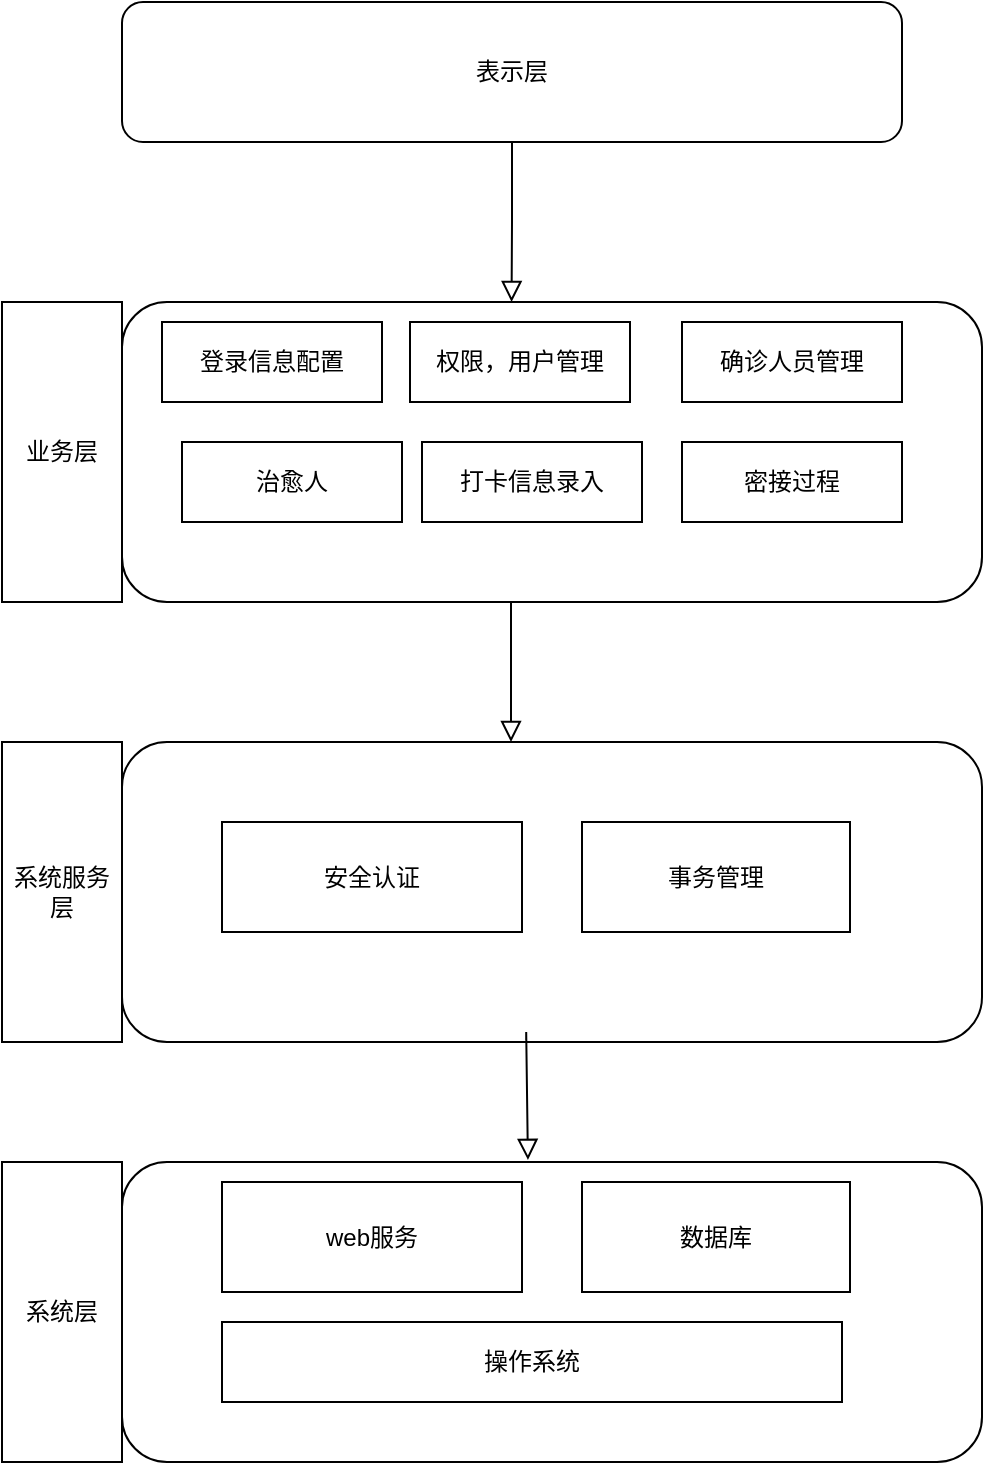 <mxfile version="15.8.2" type="github">
  <diagram id="C5RBs43oDa-KdzZeNtuy" name="Page-1">
    <mxGraphModel dx="1422" dy="772" grid="1" gridSize="10" guides="1" tooltips="1" connect="1" arrows="1" fold="1" page="1" pageScale="1" pageWidth="827" pageHeight="1169" math="0" shadow="0">
      <root>
        <mxCell id="WIyWlLk6GJQsqaUBKTNV-0" />
        <mxCell id="WIyWlLk6GJQsqaUBKTNV-1" parent="WIyWlLk6GJQsqaUBKTNV-0" />
        <mxCell id="WIyWlLk6GJQsqaUBKTNV-3" value="表示层" style="rounded=1;whiteSpace=wrap;html=1;fontSize=12;glass=0;strokeWidth=1;shadow=0;" parent="WIyWlLk6GJQsqaUBKTNV-1" vertex="1">
          <mxGeometry x="160" y="80" width="390" height="70" as="geometry" />
        </mxCell>
        <mxCell id="a6otf2O9Nz8douh8GNLR-1" value="" style="rounded=1;whiteSpace=wrap;html=1;fontSize=12;glass=0;strokeWidth=1;shadow=0;" vertex="1" parent="WIyWlLk6GJQsqaUBKTNV-1">
          <mxGeometry x="160" y="230" width="430" height="150" as="geometry" />
        </mxCell>
        <mxCell id="a6otf2O9Nz8douh8GNLR-2" value="业务层" style="rounded=0;whiteSpace=wrap;html=1;" vertex="1" parent="WIyWlLk6GJQsqaUBKTNV-1">
          <mxGeometry x="100" y="230" width="60" height="150" as="geometry" />
        </mxCell>
        <mxCell id="a6otf2O9Nz8douh8GNLR-3" value="登录信息配置" style="rounded=0;whiteSpace=wrap;html=1;" vertex="1" parent="WIyWlLk6GJQsqaUBKTNV-1">
          <mxGeometry x="180" y="240" width="110" height="40" as="geometry" />
        </mxCell>
        <mxCell id="a6otf2O9Nz8douh8GNLR-5" value="权限，用户管理" style="rounded=0;whiteSpace=wrap;html=1;" vertex="1" parent="WIyWlLk6GJQsqaUBKTNV-1">
          <mxGeometry x="304" y="240" width="110" height="40" as="geometry" />
        </mxCell>
        <mxCell id="a6otf2O9Nz8douh8GNLR-6" value="确诊人员管理" style="rounded=0;whiteSpace=wrap;html=1;" vertex="1" parent="WIyWlLk6GJQsqaUBKTNV-1">
          <mxGeometry x="440" y="240" width="110" height="40" as="geometry" />
        </mxCell>
        <mxCell id="a6otf2O9Nz8douh8GNLR-7" value="治愈人" style="rounded=0;whiteSpace=wrap;html=1;" vertex="1" parent="WIyWlLk6GJQsqaUBKTNV-1">
          <mxGeometry x="190" y="300" width="110" height="40" as="geometry" />
        </mxCell>
        <mxCell id="a6otf2O9Nz8douh8GNLR-8" value="打卡信息录入" style="rounded=0;whiteSpace=wrap;html=1;" vertex="1" parent="WIyWlLk6GJQsqaUBKTNV-1">
          <mxGeometry x="310" y="300" width="110" height="40" as="geometry" />
        </mxCell>
        <mxCell id="a6otf2O9Nz8douh8GNLR-9" value="密接过程" style="rounded=0;whiteSpace=wrap;html=1;" vertex="1" parent="WIyWlLk6GJQsqaUBKTNV-1">
          <mxGeometry x="440" y="300" width="110" height="40" as="geometry" />
        </mxCell>
        <mxCell id="a6otf2O9Nz8douh8GNLR-10" value="" style="rounded=1;whiteSpace=wrap;html=1;fontSize=12;glass=0;strokeWidth=1;shadow=0;" vertex="1" parent="WIyWlLk6GJQsqaUBKTNV-1">
          <mxGeometry x="160" y="450" width="430" height="150" as="geometry" />
        </mxCell>
        <mxCell id="a6otf2O9Nz8douh8GNLR-11" value="系统服务层" style="rounded=0;whiteSpace=wrap;html=1;" vertex="1" parent="WIyWlLk6GJQsqaUBKTNV-1">
          <mxGeometry x="100" y="450" width="60" height="150" as="geometry" />
        </mxCell>
        <mxCell id="a6otf2O9Nz8douh8GNLR-12" value="安全认证" style="rounded=0;whiteSpace=wrap;html=1;" vertex="1" parent="WIyWlLk6GJQsqaUBKTNV-1">
          <mxGeometry x="210" y="490" width="150" height="55" as="geometry" />
        </mxCell>
        <mxCell id="a6otf2O9Nz8douh8GNLR-13" value="事务管理" style="rounded=0;whiteSpace=wrap;html=1;" vertex="1" parent="WIyWlLk6GJQsqaUBKTNV-1">
          <mxGeometry x="390" y="490" width="134" height="55" as="geometry" />
        </mxCell>
        <mxCell id="a6otf2O9Nz8douh8GNLR-18" value="" style="rounded=0;html=1;jettySize=auto;orthogonalLoop=1;fontSize=11;endArrow=block;endFill=0;endSize=8;strokeWidth=1;shadow=0;labelBackgroundColor=none;edgeStyle=orthogonalEdgeStyle;" edge="1" parent="WIyWlLk6GJQsqaUBKTNV-1">
          <mxGeometry relative="1" as="geometry">
            <mxPoint x="354.5" y="380" as="sourcePoint" />
            <mxPoint x="354.5" y="450" as="targetPoint" />
          </mxGeometry>
        </mxCell>
        <mxCell id="a6otf2O9Nz8douh8GNLR-23" value="" style="rounded=1;whiteSpace=wrap;html=1;fontSize=12;glass=0;strokeWidth=1;shadow=0;" vertex="1" parent="WIyWlLk6GJQsqaUBKTNV-1">
          <mxGeometry x="160" y="660" width="430" height="150" as="geometry" />
        </mxCell>
        <mxCell id="a6otf2O9Nz8douh8GNLR-24" value="系统层" style="rounded=0;whiteSpace=wrap;html=1;" vertex="1" parent="WIyWlLk6GJQsqaUBKTNV-1">
          <mxGeometry x="100" y="660" width="60" height="150" as="geometry" />
        </mxCell>
        <mxCell id="a6otf2O9Nz8douh8GNLR-25" value="web服务" style="rounded=0;whiteSpace=wrap;html=1;" vertex="1" parent="WIyWlLk6GJQsqaUBKTNV-1">
          <mxGeometry x="210" y="670" width="150" height="55" as="geometry" />
        </mxCell>
        <mxCell id="a6otf2O9Nz8douh8GNLR-26" value="数据库" style="rounded=0;whiteSpace=wrap;html=1;" vertex="1" parent="WIyWlLk6GJQsqaUBKTNV-1">
          <mxGeometry x="390" y="670" width="134" height="55" as="geometry" />
        </mxCell>
        <mxCell id="a6otf2O9Nz8douh8GNLR-28" value="" style="rounded=0;html=1;jettySize=auto;orthogonalLoop=1;fontSize=11;endArrow=block;endFill=0;endSize=8;strokeWidth=1;shadow=0;labelBackgroundColor=none;edgeStyle=orthogonalEdgeStyle;exitX=0.5;exitY=1;exitDx=0;exitDy=0;entryX=0.453;entryY=0;entryDx=0;entryDy=0;entryPerimeter=0;" edge="1" parent="WIyWlLk6GJQsqaUBKTNV-1" source="WIyWlLk6GJQsqaUBKTNV-3" target="a6otf2O9Nz8douh8GNLR-1">
          <mxGeometry relative="1" as="geometry">
            <mxPoint x="365.5" y="150" as="sourcePoint" />
            <mxPoint x="355" y="220" as="targetPoint" />
          </mxGeometry>
        </mxCell>
        <mxCell id="a6otf2O9Nz8douh8GNLR-30" value="" style="rounded=0;html=1;jettySize=auto;orthogonalLoop=1;fontSize=11;endArrow=block;endFill=0;endSize=8;strokeWidth=1;shadow=0;labelBackgroundColor=none;edgeStyle=orthogonalEdgeStyle;entryX=0.472;entryY=-0.007;entryDx=0;entryDy=0;entryPerimeter=0;exitX=0.47;exitY=0.993;exitDx=0;exitDy=0;exitPerimeter=0;" edge="1" parent="WIyWlLk6GJQsqaUBKTNV-1" source="a6otf2O9Nz8douh8GNLR-10" target="a6otf2O9Nz8douh8GNLR-23">
          <mxGeometry relative="1" as="geometry">
            <mxPoint x="620" y="560" as="sourcePoint" />
            <mxPoint x="620" y="620" as="targetPoint" />
            <Array as="points">
              <mxPoint x="362" y="595" />
            </Array>
          </mxGeometry>
        </mxCell>
        <mxCell id="a6otf2O9Nz8douh8GNLR-31" value="操作系统" style="rounded=0;whiteSpace=wrap;html=1;" vertex="1" parent="WIyWlLk6GJQsqaUBKTNV-1">
          <mxGeometry x="210" y="740" width="310" height="40" as="geometry" />
        </mxCell>
      </root>
    </mxGraphModel>
  </diagram>
</mxfile>
